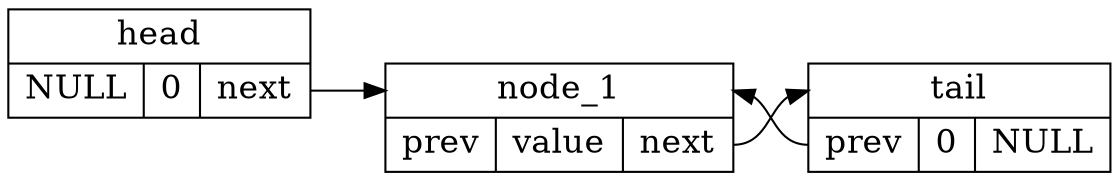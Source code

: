 /*
 * Usage :
 * dot -Tpng list.dot -o list.png
 */
digraph g {
graph [
rankdir = "LR"
];
node [
fontsize = "16"
shape = "ellipse"
];
edge [
];

HEAD [
label="<T>head |{<p>NULL|<v>0|<n>next}";
shape = "record"
];

TAIL [
label="<T>tail |{<p>prev|<v>0|<n>NULL}";
shape = "record"
];

NODE1 [
label="<T>node_1 |{<p>prev|<v>value|<n>next}";
shape = "record"
];

/* pnode->next = head->next */
NODE1:n->TAIL:T

/* head->next->prev = pnode */
TAIL:p->NODE1:T

/* head->next = pnode */
HEAD:n->NODE1:T
}
